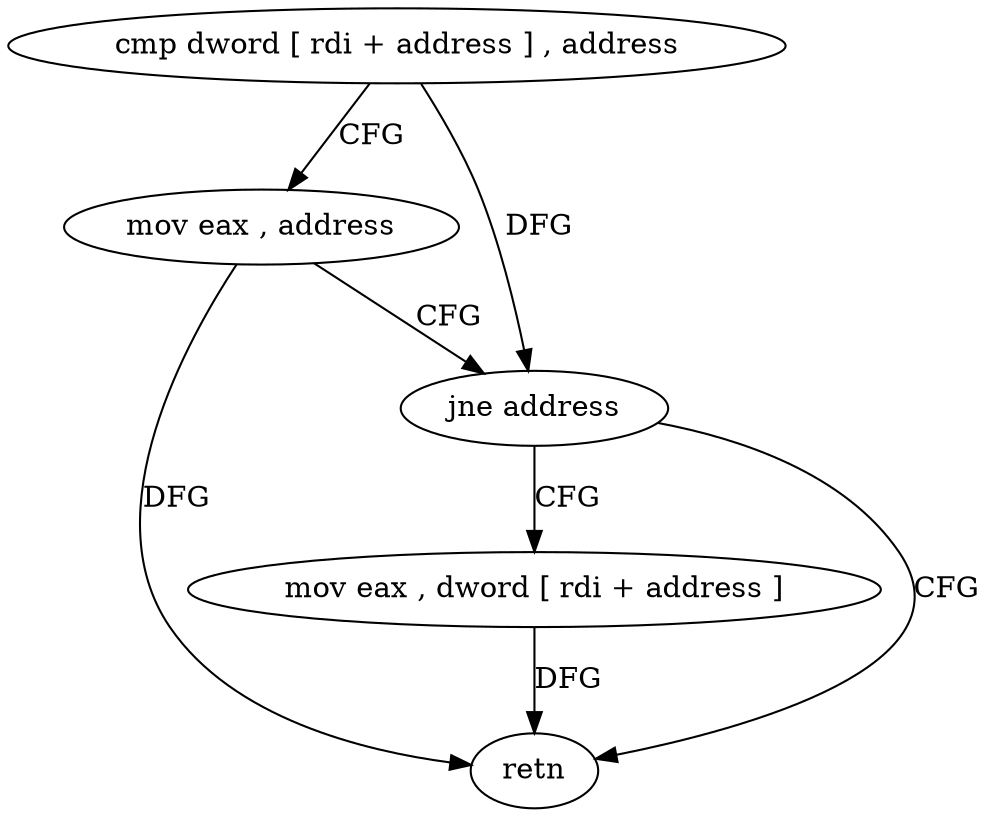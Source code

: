 digraph "func" {
"151808" [label = "cmp dword [ rdi + address ] , address" ]
"151812" [label = "mov eax , address" ]
"151817" [label = "jne address" ]
"151822" [label = "retn" ]
"151819" [label = "mov eax , dword [ rdi + address ]" ]
"151808" -> "151812" [ label = "CFG" ]
"151808" -> "151817" [ label = "DFG" ]
"151812" -> "151817" [ label = "CFG" ]
"151812" -> "151822" [ label = "DFG" ]
"151817" -> "151822" [ label = "CFG" ]
"151817" -> "151819" [ label = "CFG" ]
"151819" -> "151822" [ label = "DFG" ]
}
